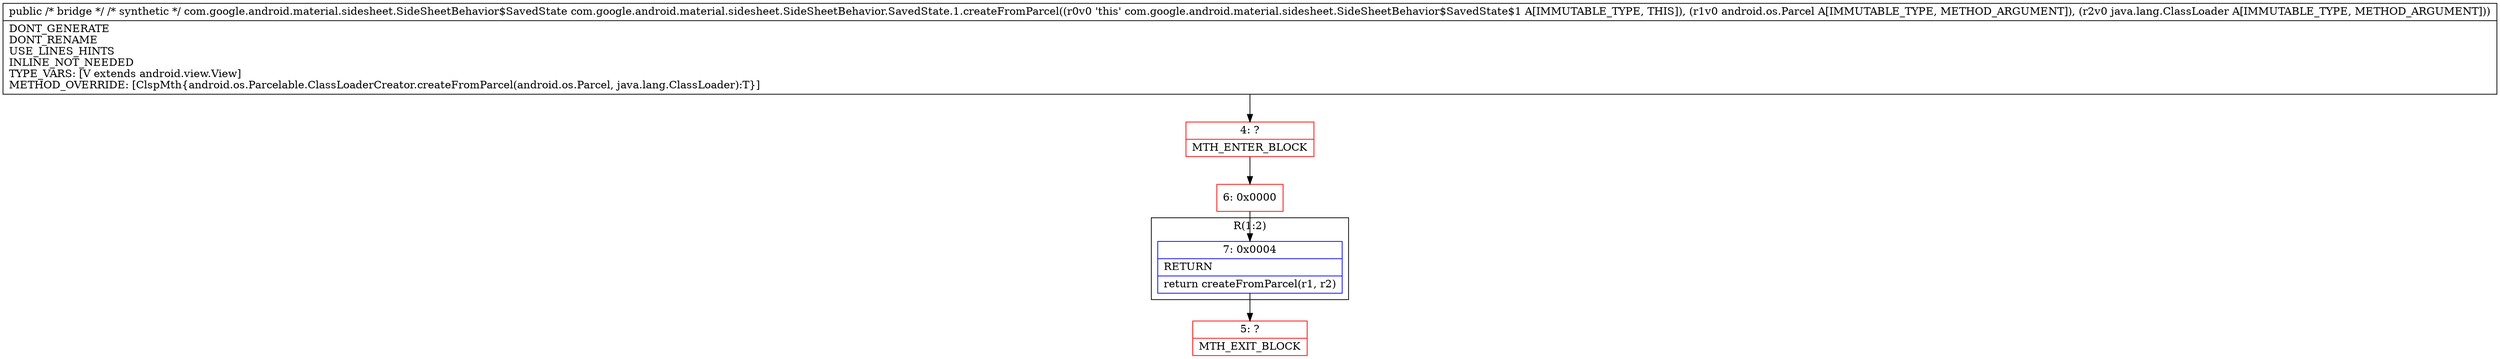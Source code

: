 digraph "CFG forcom.google.android.material.sidesheet.SideSheetBehavior.SavedState.1.createFromParcel(Landroid\/os\/Parcel;Ljava\/lang\/ClassLoader;)Ljava\/lang\/Object;" {
subgraph cluster_Region_483382644 {
label = "R(1:2)";
node [shape=record,color=blue];
Node_7 [shape=record,label="{7\:\ 0x0004|RETURN\l|return createFromParcel(r1, r2)\l}"];
}
Node_4 [shape=record,color=red,label="{4\:\ ?|MTH_ENTER_BLOCK\l}"];
Node_6 [shape=record,color=red,label="{6\:\ 0x0000}"];
Node_5 [shape=record,color=red,label="{5\:\ ?|MTH_EXIT_BLOCK\l}"];
MethodNode[shape=record,label="{public \/* bridge *\/ \/* synthetic *\/ com.google.android.material.sidesheet.SideSheetBehavior$SavedState com.google.android.material.sidesheet.SideSheetBehavior.SavedState.1.createFromParcel((r0v0 'this' com.google.android.material.sidesheet.SideSheetBehavior$SavedState$1 A[IMMUTABLE_TYPE, THIS]), (r1v0 android.os.Parcel A[IMMUTABLE_TYPE, METHOD_ARGUMENT]), (r2v0 java.lang.ClassLoader A[IMMUTABLE_TYPE, METHOD_ARGUMENT]))  | DONT_GENERATE\lDONT_RENAME\lUSE_LINES_HINTS\lINLINE_NOT_NEEDED\lTYPE_VARS: [V extends android.view.View]\lMETHOD_OVERRIDE: [ClspMth\{android.os.Parcelable.ClassLoaderCreator.createFromParcel(android.os.Parcel, java.lang.ClassLoader):T\}]\l}"];
MethodNode -> Node_4;Node_7 -> Node_5;
Node_4 -> Node_6;
Node_6 -> Node_7;
}

